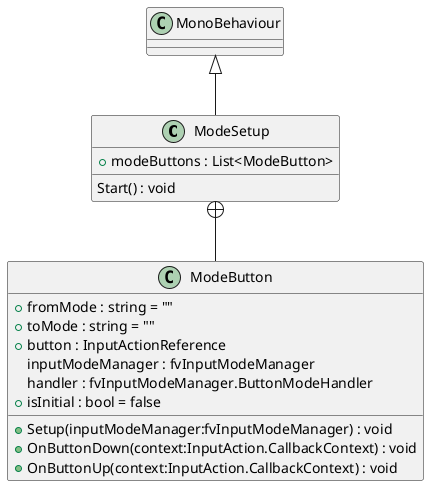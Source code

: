 @startuml
class ModeSetup {
    + modeButtons : List<ModeButton>
    Start() : void
}
class ModeButton {
    + fromMode : string = ""
    + toMode : string = ""
    + button : InputActionReference
    inputModeManager : fvInputModeManager
    handler : fvInputModeManager.ButtonModeHandler
    + isInitial : bool = false
    + Setup(inputModeManager:fvInputModeManager) : void
    + OnButtonDown(context:InputAction.CallbackContext) : void
    + OnButtonUp(context:InputAction.CallbackContext) : void
}
MonoBehaviour <|-- ModeSetup
ModeSetup +-- ModeButton
@enduml
